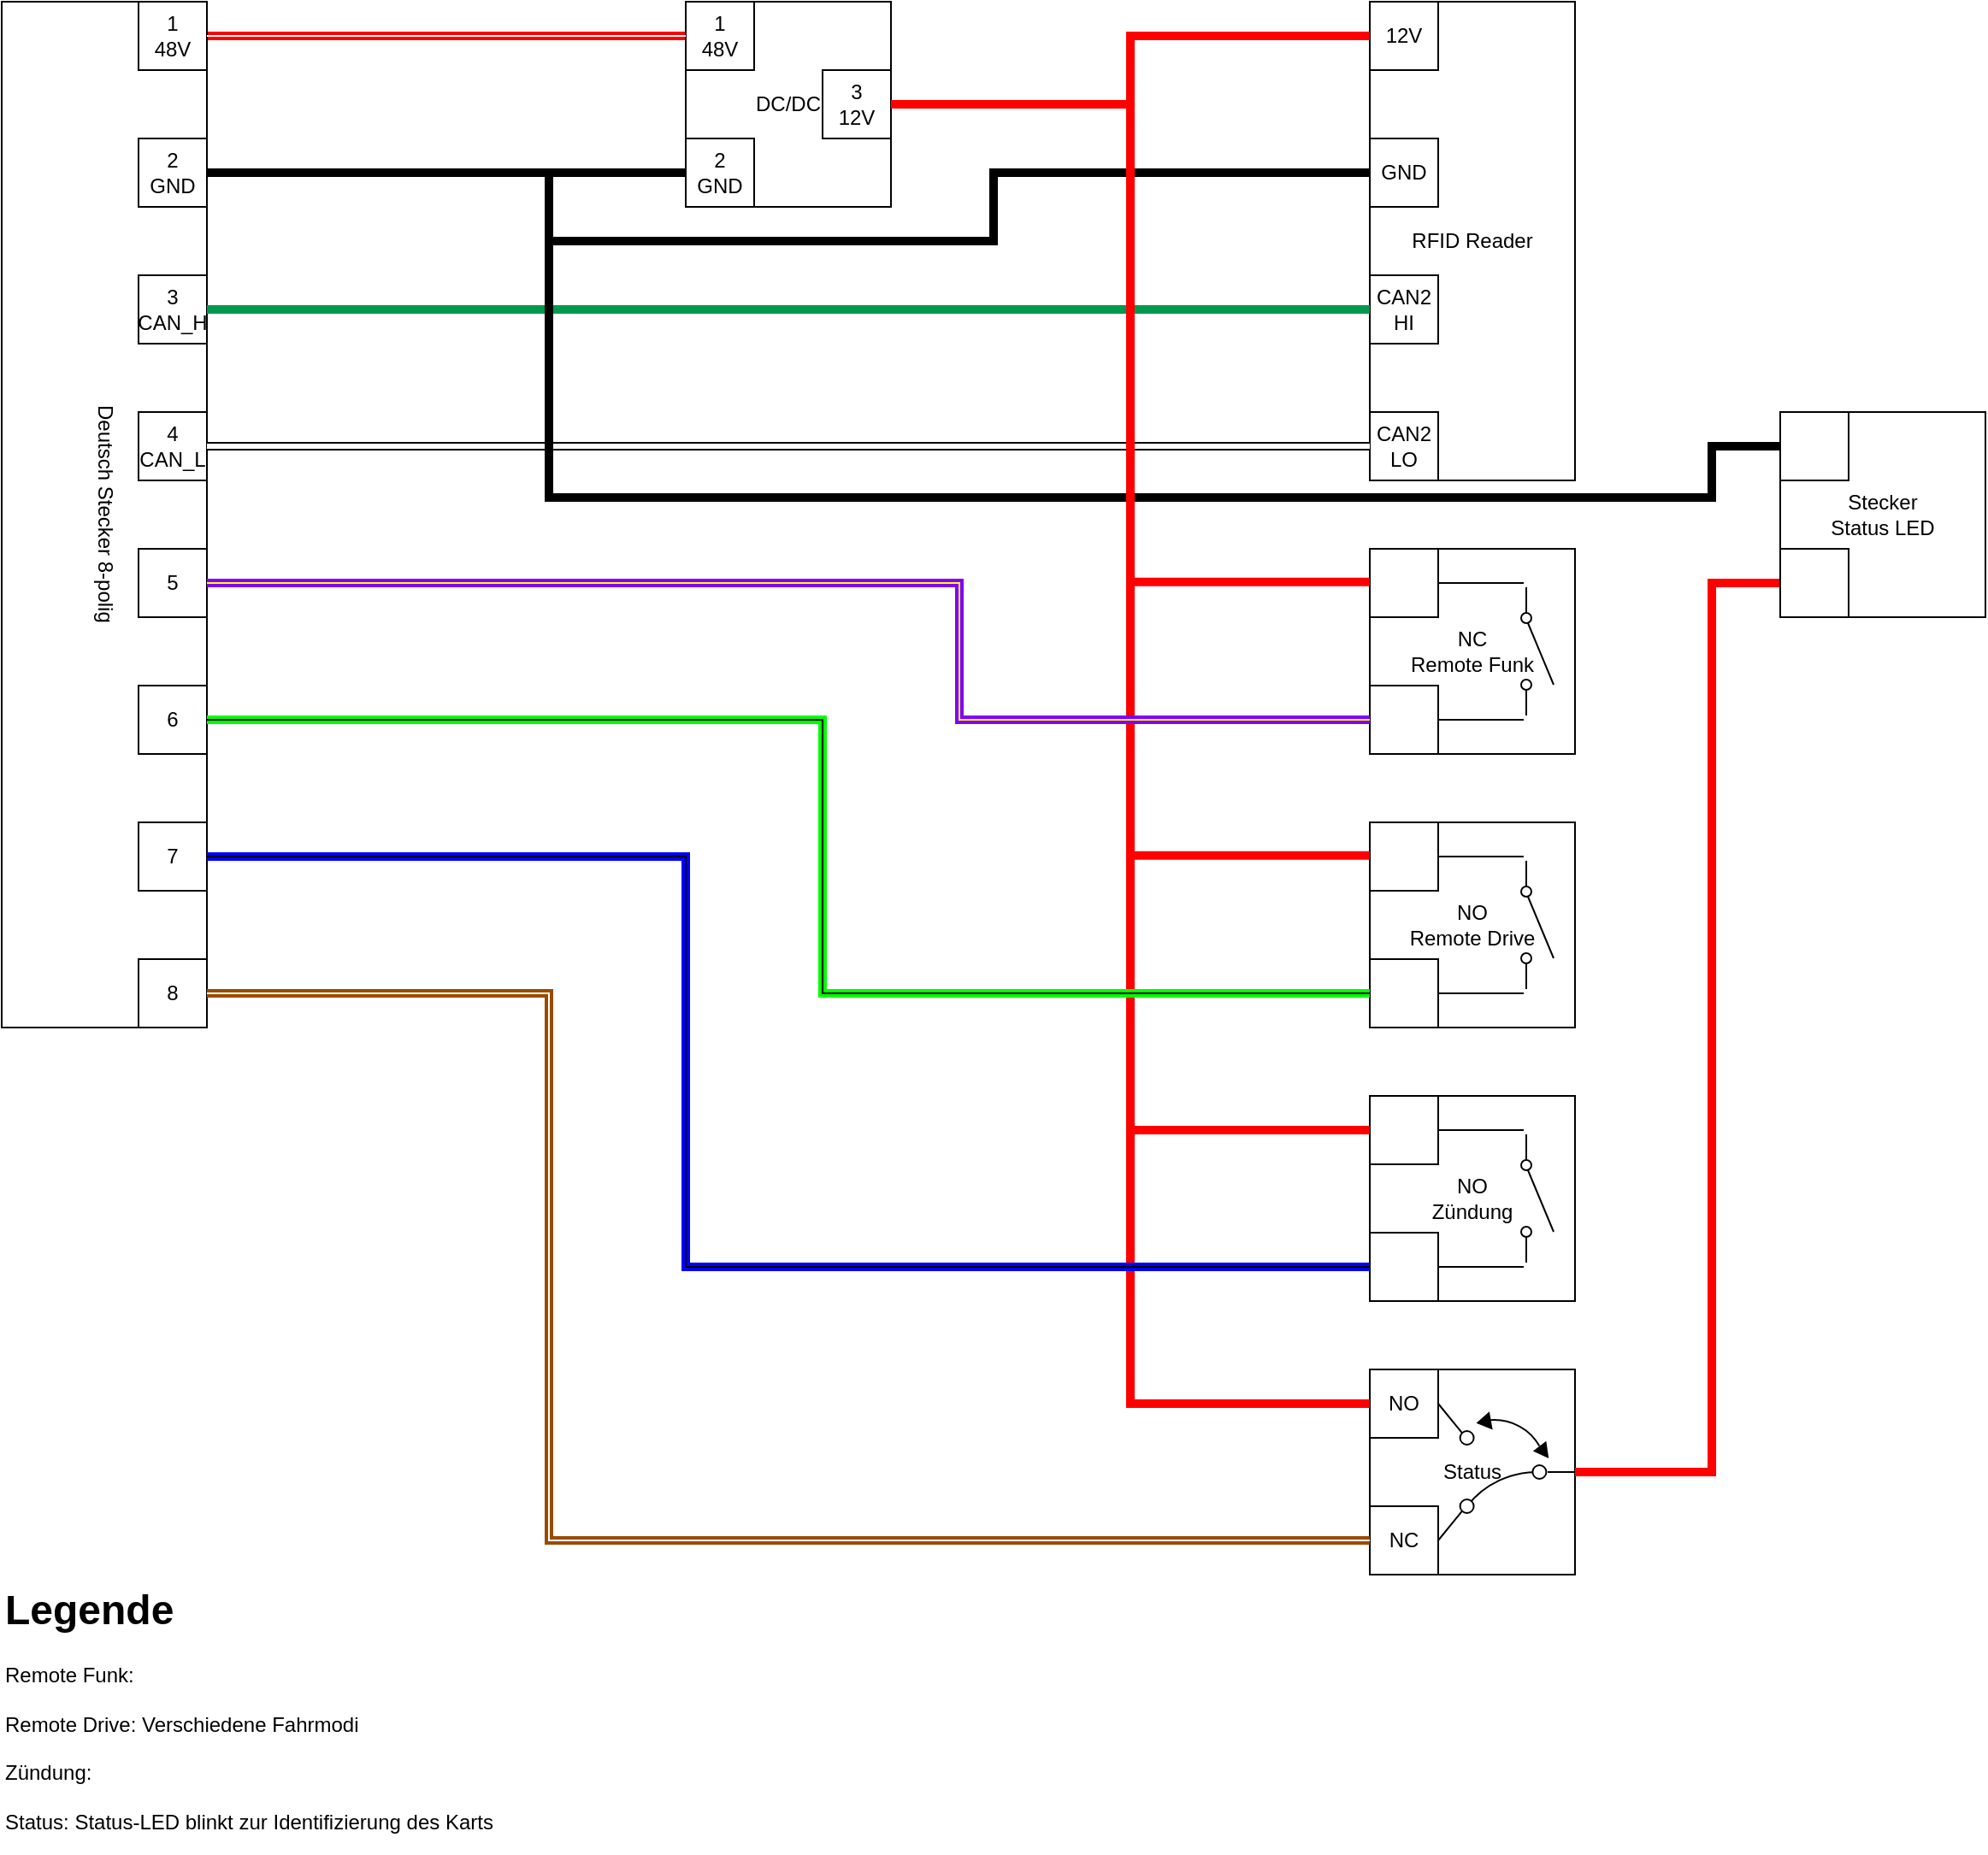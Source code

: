 <mxfile version="24.7.5" pages="2">
  <diagram name="aktueller Stand" id="4cT5AQVdLmxsASm2E3n4">
    <mxGraphModel dx="1434" dy="878" grid="1" gridSize="10" guides="1" tooltips="1" connect="1" arrows="1" fold="1" page="1" pageScale="1" pageWidth="827" pageHeight="1169" math="0" shadow="0">
      <root>
        <mxCell id="0" />
        <mxCell id="1" parent="0" />
        <mxCell id="AcoKTQKovfBo4L722NEO-1" value="Deutsch Stecker 8-polig" style="rounded=0;whiteSpace=wrap;html=1;textDirection=vertical-rl;" parent="1" vertex="1">
          <mxGeometry x="40" y="80" width="120" height="600" as="geometry" />
        </mxCell>
        <mxCell id="AcoKTQKovfBo4L722NEO-2" value="8" style="whiteSpace=wrap;html=1;aspect=fixed;" parent="1" vertex="1">
          <mxGeometry x="120" y="640" width="40" height="40" as="geometry" />
        </mxCell>
        <mxCell id="AcoKTQKovfBo4L722NEO-3" value="7" style="whiteSpace=wrap;html=1;aspect=fixed;" parent="1" vertex="1">
          <mxGeometry x="120" y="560" width="40" height="40" as="geometry" />
        </mxCell>
        <mxCell id="AcoKTQKovfBo4L722NEO-4" value="6" style="whiteSpace=wrap;html=1;aspect=fixed;" parent="1" vertex="1">
          <mxGeometry x="120" y="480" width="40" height="40" as="geometry" />
        </mxCell>
        <mxCell id="AcoKTQKovfBo4L722NEO-5" value="5" style="whiteSpace=wrap;html=1;aspect=fixed;" parent="1" vertex="1">
          <mxGeometry x="120" y="400" width="40" height="40" as="geometry" />
        </mxCell>
        <mxCell id="AcoKTQKovfBo4L722NEO-6" value="4&lt;br&gt;CAN_L" style="whiteSpace=wrap;html=1;aspect=fixed;" parent="1" vertex="1">
          <mxGeometry x="120" y="320" width="40" height="40" as="geometry" />
        </mxCell>
        <mxCell id="AcoKTQKovfBo4L722NEO-7" value="3&lt;br&gt;CAN_H" style="whiteSpace=wrap;html=1;aspect=fixed;" parent="1" vertex="1">
          <mxGeometry x="120" y="240" width="40" height="40" as="geometry" />
        </mxCell>
        <mxCell id="AcoKTQKovfBo4L722NEO-15" style="edgeStyle=orthogonalEdgeStyle;rounded=0;orthogonalLoop=1;jettySize=auto;html=1;entryX=0;entryY=0.5;entryDx=0;entryDy=0;strokeWidth=5;targetPerimeterSpacing=0;jumpSize=5;endArrow=none;endFill=0;" parent="1" source="AcoKTQKovfBo4L722NEO-8" target="AcoKTQKovfBo4L722NEO-13" edge="1">
          <mxGeometry relative="1" as="geometry" />
        </mxCell>
        <mxCell id="AcoKTQKovfBo4L722NEO-8" value="2&lt;br&gt;GND" style="whiteSpace=wrap;html=1;aspect=fixed;" parent="1" vertex="1">
          <mxGeometry x="120" y="160" width="40" height="40" as="geometry" />
        </mxCell>
        <mxCell id="AcoKTQKovfBo4L722NEO-16" style="edgeStyle=orthogonalEdgeStyle;rounded=0;orthogonalLoop=1;jettySize=auto;html=1;strokeWidth=5;endArrow=none;endFill=0;strokeColor=#FF0000;entryX=0;entryY=0.5;entryDx=0;entryDy=0;" parent="1" source="AcoKTQKovfBo4L722NEO-9" target="AcoKTQKovfBo4L722NEO-11" edge="1">
          <mxGeometry relative="1" as="geometry">
            <mxPoint x="390" y="100" as="targetPoint" />
            <Array as="points" />
          </mxGeometry>
        </mxCell>
        <mxCell id="AcoKTQKovfBo4L722NEO-9" value="1&lt;br&gt;48V" style="whiteSpace=wrap;html=1;aspect=fixed;" parent="1" vertex="1">
          <mxGeometry x="120" y="80" width="40" height="40" as="geometry" />
        </mxCell>
        <mxCell id="AcoKTQKovfBo4L722NEO-10" value="DC/DC" style="whiteSpace=wrap;html=1;aspect=fixed;" parent="1" vertex="1">
          <mxGeometry x="440" y="80" width="120" height="120" as="geometry" />
        </mxCell>
        <mxCell id="AcoKTQKovfBo4L722NEO-11" value="1&lt;br&gt;48V" style="whiteSpace=wrap;html=1;aspect=fixed;" parent="1" vertex="1">
          <mxGeometry x="440" y="80" width="40" height="40" as="geometry" />
        </mxCell>
        <mxCell id="AcoKTQKovfBo4L722NEO-12" value="3&lt;br&gt;12V" style="whiteSpace=wrap;html=1;aspect=fixed;" parent="1" vertex="1">
          <mxGeometry x="520" y="120" width="40" height="40" as="geometry" />
        </mxCell>
        <mxCell id="AcoKTQKovfBo4L722NEO-13" value="2&lt;br&gt;GND" style="whiteSpace=wrap;html=1;aspect=fixed;" parent="1" vertex="1">
          <mxGeometry x="440" y="160" width="40" height="40" as="geometry" />
        </mxCell>
        <mxCell id="AcoKTQKovfBo4L722NEO-17" value="" style="endArrow=none;html=1;rounded=0;entryX=0;entryY=0.5;entryDx=0;entryDy=0;strokeColor=#FFFFFF;" parent="1" target="AcoKTQKovfBo4L722NEO-11" edge="1">
          <mxGeometry width="50" height="50" relative="1" as="geometry">
            <mxPoint x="160" y="100" as="sourcePoint" />
            <mxPoint x="210" y="50" as="targetPoint" />
          </mxGeometry>
        </mxCell>
        <mxCell id="AcoKTQKovfBo4L722NEO-18" value="RFID Reader" style="rounded=0;whiteSpace=wrap;html=1;" parent="1" vertex="1">
          <mxGeometry x="840" y="80" width="120" height="280" as="geometry" />
        </mxCell>
        <mxCell id="AcoKTQKovfBo4L722NEO-19" value="CAN2&lt;br&gt;LO" style="whiteSpace=wrap;html=1;aspect=fixed;" parent="1" vertex="1">
          <mxGeometry x="840" y="320" width="40" height="40" as="geometry" />
        </mxCell>
        <mxCell id="AcoKTQKovfBo4L722NEO-20" value="CAN2&lt;br&gt;HI" style="whiteSpace=wrap;html=1;aspect=fixed;" parent="1" vertex="1">
          <mxGeometry x="840" y="240" width="40" height="40" as="geometry" />
        </mxCell>
        <mxCell id="AcoKTQKovfBo4L722NEO-21" value="GND" style="whiteSpace=wrap;html=1;aspect=fixed;" parent="1" vertex="1">
          <mxGeometry x="840" y="160" width="40" height="40" as="geometry" />
        </mxCell>
        <mxCell id="AcoKTQKovfBo4L722NEO-22" value="12V" style="whiteSpace=wrap;html=1;aspect=fixed;" parent="1" vertex="1">
          <mxGeometry x="840" y="80" width="40" height="40" as="geometry" />
        </mxCell>
        <mxCell id="AcoKTQKovfBo4L722NEO-23" value="" style="endArrow=none;html=1;rounded=0;entryX=0;entryY=0.5;entryDx=0;entryDy=0;strokeWidth=5;" parent="1" target="AcoKTQKovfBo4L722NEO-19" edge="1">
          <mxGeometry width="50" height="50" relative="1" as="geometry">
            <mxPoint x="160" y="340" as="sourcePoint" />
            <mxPoint x="210" y="290" as="targetPoint" />
          </mxGeometry>
        </mxCell>
        <mxCell id="AcoKTQKovfBo4L722NEO-24" value="" style="endArrow=none;html=1;rounded=0;entryX=0;entryY=0.5;entryDx=0;entryDy=0;strokeWidth=5;strokeColor=#00994D;" parent="1" target="AcoKTQKovfBo4L722NEO-20" edge="1">
          <mxGeometry width="50" height="50" relative="1" as="geometry">
            <mxPoint x="160" y="260" as="sourcePoint" />
            <mxPoint x="210" y="210" as="targetPoint" />
          </mxGeometry>
        </mxCell>
        <mxCell id="AcoKTQKovfBo4L722NEO-25" value="" style="endArrow=none;html=1;rounded=0;entryX=0;entryY=0.5;entryDx=0;entryDy=0;strokeColor=#FFFFFF;strokeWidth=3;" parent="1" target="AcoKTQKovfBo4L722NEO-19" edge="1">
          <mxGeometry width="50" height="50" relative="1" as="geometry">
            <mxPoint x="160" y="340" as="sourcePoint" />
            <mxPoint x="210" y="290" as="targetPoint" />
          </mxGeometry>
        </mxCell>
        <mxCell id="AcoKTQKovfBo4L722NEO-27" value="" style="endArrow=none;html=1;rounded=0;entryX=0;entryY=0.5;entryDx=0;entryDy=0;strokeColor=#FF0000;strokeWidth=5;" parent="1" target="AcoKTQKovfBo4L722NEO-22" edge="1">
          <mxGeometry width="50" height="50" relative="1" as="geometry">
            <mxPoint x="560" y="140" as="sourcePoint" />
            <mxPoint x="610" y="90" as="targetPoint" />
            <Array as="points">
              <mxPoint x="700" y="140" />
              <mxPoint x="700" y="100" />
            </Array>
          </mxGeometry>
        </mxCell>
        <mxCell id="AcoKTQKovfBo4L722NEO-28" value="" style="endArrow=none;html=1;rounded=0;strokeWidth=5;exitX=0;exitY=0.5;exitDx=0;exitDy=0;" parent="1" source="AcoKTQKovfBo4L722NEO-73" edge="1">
          <mxGeometry width="50" height="50" relative="1" as="geometry">
            <mxPoint x="1040" y="370" as="sourcePoint" />
            <mxPoint x="360" y="180" as="targetPoint" />
            <Array as="points">
              <mxPoint x="1040" y="340" />
              <mxPoint x="1040" y="370" />
              <mxPoint x="360" y="370" />
            </Array>
          </mxGeometry>
        </mxCell>
        <mxCell id="AcoKTQKovfBo4L722NEO-29" value="" style="endArrow=none;html=1;rounded=0;strokeWidth=5;exitX=0;exitY=0.5;exitDx=0;exitDy=0;" parent="1" source="AcoKTQKovfBo4L722NEO-21" edge="1">
          <mxGeometry width="50" height="50" relative="1" as="geometry">
            <mxPoint x="370" y="390" as="sourcePoint" />
            <mxPoint x="360" y="220" as="targetPoint" />
            <Array as="points">
              <mxPoint x="620" y="180" />
              <mxPoint x="620" y="220" />
            </Array>
          </mxGeometry>
        </mxCell>
        <mxCell id="AcoKTQKovfBo4L722NEO-30" value="NC&lt;br&gt;Remote Funk" style="whiteSpace=wrap;html=1;aspect=fixed;" parent="1" vertex="1">
          <mxGeometry x="840" y="400" width="120" height="120" as="geometry" />
        </mxCell>
        <mxCell id="AcoKTQKovfBo4L722NEO-31" value="" style="whiteSpace=wrap;html=1;aspect=fixed;" parent="1" vertex="1">
          <mxGeometry x="840" y="480" width="40" height="40" as="geometry" />
        </mxCell>
        <mxCell id="AcoKTQKovfBo4L722NEO-32" value="" style="whiteSpace=wrap;html=1;aspect=fixed;" parent="1" vertex="1">
          <mxGeometry x="840" y="400" width="40" height="40" as="geometry" />
        </mxCell>
        <mxCell id="AcoKTQKovfBo4L722NEO-33" value="" style="endArrow=none;html=1;rounded=0;" parent="1" edge="1">
          <mxGeometry width="50" height="50" relative="1" as="geometry">
            <mxPoint x="880" y="420" as="sourcePoint" />
            <mxPoint x="930" y="420" as="targetPoint" />
          </mxGeometry>
        </mxCell>
        <mxCell id="AcoKTQKovfBo4L722NEO-34" value="" style="endArrow=none;html=1;rounded=0;" parent="1" edge="1">
          <mxGeometry width="50" height="50" relative="1" as="geometry">
            <mxPoint x="880" y="500" as="sourcePoint" />
            <mxPoint x="930" y="500" as="targetPoint" />
          </mxGeometry>
        </mxCell>
        <mxCell id="AcoKTQKovfBo4L722NEO-35" value="" style="html=1;shape=mxgraph.electrical.electro-mechanical.singleSwitch;aspect=fixed;elSwitchState=off;rotation=90;" parent="1" vertex="1">
          <mxGeometry x="900" y="450" width="75" height="20" as="geometry" />
        </mxCell>
        <mxCell id="AcoKTQKovfBo4L722NEO-36" value="NO&lt;br&gt;Remote Drive" style="whiteSpace=wrap;html=1;aspect=fixed;" parent="1" vertex="1">
          <mxGeometry x="840" y="560" width="120" height="120" as="geometry" />
        </mxCell>
        <mxCell id="AcoKTQKovfBo4L722NEO-37" value="" style="whiteSpace=wrap;html=1;aspect=fixed;" parent="1" vertex="1">
          <mxGeometry x="840" y="640" width="40" height="40" as="geometry" />
        </mxCell>
        <mxCell id="AcoKTQKovfBo4L722NEO-38" value="" style="whiteSpace=wrap;html=1;aspect=fixed;" parent="1" vertex="1">
          <mxGeometry x="840" y="560" width="40" height="40" as="geometry" />
        </mxCell>
        <mxCell id="AcoKTQKovfBo4L722NEO-39" value="" style="endArrow=none;html=1;rounded=0;" parent="1" edge="1">
          <mxGeometry width="50" height="50" relative="1" as="geometry">
            <mxPoint x="880" y="580" as="sourcePoint" />
            <mxPoint x="930" y="580" as="targetPoint" />
          </mxGeometry>
        </mxCell>
        <mxCell id="AcoKTQKovfBo4L722NEO-40" value="" style="endArrow=none;html=1;rounded=0;" parent="1" edge="1">
          <mxGeometry width="50" height="50" relative="1" as="geometry">
            <mxPoint x="880" y="660" as="sourcePoint" />
            <mxPoint x="930" y="660" as="targetPoint" />
          </mxGeometry>
        </mxCell>
        <mxCell id="AcoKTQKovfBo4L722NEO-41" value="" style="html=1;shape=mxgraph.electrical.electro-mechanical.singleSwitch;aspect=fixed;elSwitchState=off;rotation=90;" parent="1" vertex="1">
          <mxGeometry x="900" y="610" width="75" height="20" as="geometry" />
        </mxCell>
        <mxCell id="AcoKTQKovfBo4L722NEO-42" value="NO&lt;br&gt;Zündung" style="whiteSpace=wrap;html=1;aspect=fixed;" parent="1" vertex="1">
          <mxGeometry x="840" y="720" width="120" height="120" as="geometry" />
        </mxCell>
        <mxCell id="AcoKTQKovfBo4L722NEO-43" value="" style="whiteSpace=wrap;html=1;aspect=fixed;" parent="1" vertex="1">
          <mxGeometry x="840" y="800" width="40" height="40" as="geometry" />
        </mxCell>
        <mxCell id="AcoKTQKovfBo4L722NEO-44" value="" style="whiteSpace=wrap;html=1;aspect=fixed;" parent="1" vertex="1">
          <mxGeometry x="840" y="720" width="40" height="40" as="geometry" />
        </mxCell>
        <mxCell id="AcoKTQKovfBo4L722NEO-45" value="" style="endArrow=none;html=1;rounded=0;" parent="1" edge="1">
          <mxGeometry width="50" height="50" relative="1" as="geometry">
            <mxPoint x="880" y="740" as="sourcePoint" />
            <mxPoint x="930" y="740" as="targetPoint" />
          </mxGeometry>
        </mxCell>
        <mxCell id="AcoKTQKovfBo4L722NEO-46" value="" style="endArrow=none;html=1;rounded=0;" parent="1" edge="1">
          <mxGeometry width="50" height="50" relative="1" as="geometry">
            <mxPoint x="880" y="820" as="sourcePoint" />
            <mxPoint x="930" y="820" as="targetPoint" />
          </mxGeometry>
        </mxCell>
        <mxCell id="AcoKTQKovfBo4L722NEO-47" value="" style="html=1;shape=mxgraph.electrical.electro-mechanical.singleSwitch;aspect=fixed;elSwitchState=off;rotation=90;" parent="1" vertex="1">
          <mxGeometry x="900" y="770" width="75" height="20" as="geometry" />
        </mxCell>
        <mxCell id="AcoKTQKovfBo4L722NEO-48" value="Status" style="whiteSpace=wrap;html=1;aspect=fixed;" parent="1" vertex="1">
          <mxGeometry x="840" y="880" width="120" height="120" as="geometry" />
        </mxCell>
        <mxCell id="AcoKTQKovfBo4L722NEO-49" value="NC" style="whiteSpace=wrap;html=1;aspect=fixed;" parent="1" vertex="1">
          <mxGeometry x="840" y="960" width="40" height="40" as="geometry" />
        </mxCell>
        <mxCell id="AcoKTQKovfBo4L722NEO-50" value="NO" style="whiteSpace=wrap;html=1;aspect=fixed;" parent="1" vertex="1">
          <mxGeometry x="840" y="880" width="40" height="40" as="geometry" />
        </mxCell>
        <mxCell id="AcoKTQKovfBo4L722NEO-54" value="" style="endArrow=none;html=1;rounded=0;strokeColor=#FF0000;strokeWidth=5;exitX=0;exitY=0.5;exitDx=0;exitDy=0;" parent="1" source="AcoKTQKovfBo4L722NEO-50" edge="1">
          <mxGeometry width="50" height="50" relative="1" as="geometry">
            <mxPoint x="700" y="900" as="sourcePoint" />
            <mxPoint x="700" y="140" as="targetPoint" />
            <Array as="points">
              <mxPoint x="700" y="900" />
            </Array>
          </mxGeometry>
        </mxCell>
        <mxCell id="AcoKTQKovfBo4L722NEO-56" value="" style="endArrow=none;html=1;rounded=0;entryX=0;entryY=0.5;entryDx=0;entryDy=0;strokeColor=#FF0000;strokeWidth=5;" parent="1" target="AcoKTQKovfBo4L722NEO-44" edge="1">
          <mxGeometry width="50" height="50" relative="1" as="geometry">
            <mxPoint x="700" y="740" as="sourcePoint" />
            <mxPoint x="694" y="730" as="targetPoint" />
            <Array as="points">
              <mxPoint x="770" y="740" />
            </Array>
          </mxGeometry>
        </mxCell>
        <mxCell id="AcoKTQKovfBo4L722NEO-57" value="" style="endArrow=none;html=1;rounded=0;entryX=0;entryY=0.5;entryDx=0;entryDy=0;strokeColor=#FF0000;strokeWidth=5;" parent="1" edge="1">
          <mxGeometry width="50" height="50" relative="1" as="geometry">
            <mxPoint x="700" y="579.41" as="sourcePoint" />
            <mxPoint x="840" y="579.41" as="targetPoint" />
            <Array as="points">
              <mxPoint x="770" y="579.41" />
            </Array>
          </mxGeometry>
        </mxCell>
        <mxCell id="AcoKTQKovfBo4L722NEO-58" value="" style="endArrow=none;html=1;rounded=0;entryX=0;entryY=0.5;entryDx=0;entryDy=0;strokeColor=#FF0000;strokeWidth=5;" parent="1" edge="1">
          <mxGeometry width="50" height="50" relative="1" as="geometry">
            <mxPoint x="700" y="419.41" as="sourcePoint" />
            <mxPoint x="840" y="419.41" as="targetPoint" />
            <Array as="points">
              <mxPoint x="770" y="419.41" />
            </Array>
          </mxGeometry>
        </mxCell>
        <mxCell id="AcoKTQKovfBo4L722NEO-62" value="" style="endArrow=none;html=1;rounded=0;entryX=0;entryY=0.5;entryDx=0;entryDy=0;strokeColor=#7F00FF;strokeWidth=5;" parent="1" target="AcoKTQKovfBo4L722NEO-31" edge="1">
          <mxGeometry width="50" height="50" relative="1" as="geometry">
            <mxPoint x="160" y="420" as="sourcePoint" />
            <mxPoint x="210" y="370" as="targetPoint" />
            <Array as="points">
              <mxPoint x="600" y="420" />
              <mxPoint x="600" y="500" />
            </Array>
          </mxGeometry>
        </mxCell>
        <mxCell id="AcoKTQKovfBo4L722NEO-63" value="" style="endArrow=none;html=1;rounded=0;entryX=0;entryY=0.5;entryDx=0;entryDy=0;strokeColor=#00FF00;strokeWidth=5;" parent="1" target="AcoKTQKovfBo4L722NEO-37" edge="1">
          <mxGeometry width="50" height="50" relative="1" as="geometry">
            <mxPoint x="160" y="500" as="sourcePoint" />
            <mxPoint x="210" y="450" as="targetPoint" />
            <Array as="points">
              <mxPoint x="520" y="500" />
              <mxPoint x="520" y="660" />
            </Array>
          </mxGeometry>
        </mxCell>
        <mxCell id="AcoKTQKovfBo4L722NEO-64" value="" style="endArrow=none;html=1;rounded=0;entryX=0;entryY=0.5;entryDx=0;entryDy=0;strokeColor=#0000FF;strokeWidth=5;" parent="1" target="AcoKTQKovfBo4L722NEO-43" edge="1">
          <mxGeometry width="50" height="50" relative="1" as="geometry">
            <mxPoint x="160" y="580" as="sourcePoint" />
            <mxPoint x="210" y="530" as="targetPoint" />
            <Array as="points">
              <mxPoint x="440" y="580" />
              <mxPoint x="440" y="820" />
            </Array>
          </mxGeometry>
        </mxCell>
        <mxCell id="AcoKTQKovfBo4L722NEO-65" value="" style="endArrow=none;html=1;rounded=0;entryX=0;entryY=0.5;entryDx=0;entryDy=0;strokeWidth=5;strokeColor=#994C00;" parent="1" target="AcoKTQKovfBo4L722NEO-49" edge="1">
          <mxGeometry width="50" height="50" relative="1" as="geometry">
            <mxPoint x="160" y="660" as="sourcePoint" />
            <mxPoint x="210" y="610" as="targetPoint" />
            <Array as="points">
              <mxPoint x="360" y="660" />
              <mxPoint x="360" y="980" />
            </Array>
          </mxGeometry>
        </mxCell>
        <mxCell id="AcoKTQKovfBo4L722NEO-66" value="" style="endArrow=none;html=1;rounded=0;strokeColor=#FFFFFF;" parent="1" edge="1">
          <mxGeometry width="50" height="50" relative="1" as="geometry">
            <mxPoint x="160" y="660" as="sourcePoint" />
            <mxPoint x="840" y="980" as="targetPoint" />
            <Array as="points">
              <mxPoint x="360" y="660" />
              <mxPoint x="360" y="980" />
            </Array>
          </mxGeometry>
        </mxCell>
        <mxCell id="AcoKTQKovfBo4L722NEO-67" value="" style="endArrow=none;html=1;rounded=0;" parent="1" edge="1">
          <mxGeometry width="50" height="50" relative="1" as="geometry">
            <mxPoint x="160" y="580" as="sourcePoint" />
            <mxPoint x="840" y="820" as="targetPoint" />
            <Array as="points">
              <mxPoint x="440" y="580" />
              <mxPoint x="440" y="820" />
            </Array>
          </mxGeometry>
        </mxCell>
        <mxCell id="AcoKTQKovfBo4L722NEO-68" value="" style="endArrow=none;html=1;rounded=0;entryX=0;entryY=0.5;entryDx=0;entryDy=0;" parent="1" target="AcoKTQKovfBo4L722NEO-37" edge="1">
          <mxGeometry width="50" height="50" relative="1" as="geometry">
            <mxPoint x="160" y="500" as="sourcePoint" />
            <mxPoint x="210" y="450" as="targetPoint" />
            <Array as="points">
              <mxPoint x="520" y="500" />
              <mxPoint x="520" y="660" />
            </Array>
          </mxGeometry>
        </mxCell>
        <mxCell id="AcoKTQKovfBo4L722NEO-69" value="" style="endArrow=none;html=1;rounded=0;strokeColor=#FFFF00;" parent="1" edge="1">
          <mxGeometry width="50" height="50" relative="1" as="geometry">
            <mxPoint x="160" y="420" as="sourcePoint" />
            <mxPoint x="840" y="500" as="targetPoint" />
            <Array as="points">
              <mxPoint x="600" y="420" />
              <mxPoint x="600" y="500" />
            </Array>
          </mxGeometry>
        </mxCell>
        <mxCell id="AcoKTQKovfBo4L722NEO-70" value="" style="endArrow=none;html=1;rounded=0;strokeColor=#FF0000;strokeWidth=5;entryX=0;entryY=0.5;entryDx=0;entryDy=0;exitX=0.5;exitY=0;exitDx=0;exitDy=0;" parent="1" source="AcoKTQKovfBo4L722NEO-75" target="AcoKTQKovfBo4L722NEO-74" edge="1">
          <mxGeometry width="50" height="50" relative="1" as="geometry">
            <mxPoint x="700" y="390" as="sourcePoint" />
            <mxPoint x="1040" y="390" as="targetPoint" />
            <Array as="points">
              <mxPoint x="1040" y="940" />
              <mxPoint x="1040" y="420" />
            </Array>
          </mxGeometry>
        </mxCell>
        <mxCell id="AcoKTQKovfBo4L722NEO-72" value="Stecker&lt;br&gt;Status LED" style="whiteSpace=wrap;html=1;aspect=fixed;" parent="1" vertex="1">
          <mxGeometry x="1080" y="320" width="120" height="120" as="geometry" />
        </mxCell>
        <mxCell id="AcoKTQKovfBo4L722NEO-73" value="" style="whiteSpace=wrap;html=1;aspect=fixed;" parent="1" vertex="1">
          <mxGeometry x="1080" y="320" width="40" height="40" as="geometry" />
        </mxCell>
        <mxCell id="AcoKTQKovfBo4L722NEO-74" value="" style="whiteSpace=wrap;html=1;aspect=fixed;" parent="1" vertex="1">
          <mxGeometry x="1080" y="400" width="40" height="40" as="geometry" />
        </mxCell>
        <mxCell id="AcoKTQKovfBo4L722NEO-75" value="" style="pointerEvents=1;verticalLabelPosition=bottom;shadow=0;dashed=0;align=center;html=1;verticalAlign=top;shape=mxgraph.electrical.electro-mechanical.threePositionSwitch2;elSwitchState=2;rotation=90;" parent="1" vertex="1">
          <mxGeometry x="880" y="900" width="80" height="80" as="geometry" />
        </mxCell>
        <mxCell id="Tfp0O1jm0MFzS7aVxxPX-2" value="&lt;h1 style=&quot;margin-top: 0px;&quot;&gt;Legende&lt;/h1&gt;&lt;p&gt;Remote Funk:&amp;nbsp;&lt;br&gt;&lt;br&gt;Remote Drive: Verschiedene Fahrmodi&lt;br&gt;&lt;br&gt;Zündung:&amp;nbsp;&lt;br&gt;&lt;br&gt;Status: Status-LED blinkt zur Identifizierung des Karts&lt;/p&gt;" style="text;html=1;whiteSpace=wrap;overflow=hidden;rounded=0;" parent="1" vertex="1">
          <mxGeometry x="40" y="1000" width="470" height="160" as="geometry" />
        </mxCell>
      </root>
    </mxGraphModel>
  </diagram>
  <diagram id="SvnMdj5iWWR3lpSL0Fds" name="neue Platine">
    <mxGraphModel dx="989" dy="606" grid="1" gridSize="10" guides="1" tooltips="1" connect="1" arrows="1" fold="1" page="1" pageScale="1" pageWidth="827" pageHeight="1169" math="0" shadow="0">
      <root>
        <mxCell id="0" />
        <mxCell id="1" parent="0" />
        <mxCell id="jjfbmqygO7K9yIfWSnJ5-1" value="" style="rounded=0;whiteSpace=wrap;html=1;fillColor=#d5e8d4;strokeColor=#82b366;fontStyle=1" parent="1" vertex="1">
          <mxGeometry x="80" y="80" width="680" height="560" as="geometry" />
        </mxCell>
        <mxCell id="jjfbmqygO7K9yIfWSnJ5-54" value="" style="endArrow=none;html=1;rounded=0;exitX=-0.001;exitY=0.663;exitDx=0;exitDy=0;exitPerimeter=0;entryX=0.75;entryY=1;entryDx=0;entryDy=0;jumpStyle=arc;strokeColor=#FFFFFF;" parent="1" source="jjfbmqygO7K9yIfWSnJ5-3" target="jjfbmqygO7K9yIfWSnJ5-52" edge="1">
          <mxGeometry width="50" height="50" relative="1" as="geometry">
            <mxPoint x="140" y="160" as="sourcePoint" />
            <mxPoint x="190" y="110" as="targetPoint" />
            <Array as="points">
              <mxPoint x="155" y="200" />
            </Array>
          </mxGeometry>
        </mxCell>
        <mxCell id="jjfbmqygO7K9yIfWSnJ5-53" value="" style="endArrow=none;html=1;rounded=0;exitX=0.958;exitY=1.008;exitDx=0;exitDy=0;exitPerimeter=0;entryX=0.25;entryY=1;entryDx=0;entryDy=0;strokeColor=#0000FF;" parent="1" source="jjfbmqygO7K9yIfWSnJ5-5" target="jjfbmqygO7K9yIfWSnJ5-52" edge="1">
          <mxGeometry width="50" height="50" relative="1" as="geometry">
            <mxPoint x="110" y="180" as="sourcePoint" />
            <mxPoint x="160" y="130" as="targetPoint" />
            <Array as="points">
              <mxPoint x="125" y="175" />
            </Array>
          </mxGeometry>
        </mxCell>
        <mxCell id="jjfbmqygO7K9yIfWSnJ5-2" value="&lt;b&gt;Option1_PCB&lt;/b&gt;" style="text;html=1;align=center;verticalAlign=middle;whiteSpace=wrap;rounded=0;rotation=0;" parent="1" vertex="1">
          <mxGeometry x="80" y="610" width="80" height="30" as="geometry" />
        </mxCell>
        <mxCell id="jjfbmqygO7K9yIfWSnJ5-3" value="&lt;b&gt;&lt;font style=&quot;font-size: 14px;&quot;&gt;CAN-Transiver&lt;/font&gt;&lt;/b&gt;" style="rounded=1;whiteSpace=wrap;html=1;" parent="1" vertex="1">
          <mxGeometry x="170" y="160" width="120" height="60" as="geometry" />
        </mxCell>
        <mxCell id="jjfbmqygO7K9yIfWSnJ5-4" value="&lt;b style=&quot;font-size: 14px;&quot;&gt;DCDC&lt;br&gt;48V / 12V&lt;/b&gt;" style="rounded=1;whiteSpace=wrap;html=1;" parent="1" vertex="1">
          <mxGeometry x="170" y="240" width="120" height="60" as="geometry" />
        </mxCell>
        <mxCell id="jjfbmqygO7K9yIfWSnJ5-5" value="&lt;font style=&quot;font-size: 14px;&quot;&gt;&lt;b&gt;Stecker Eingang&lt;/b&gt;&lt;/font&gt;" style="rounded=1;whiteSpace=wrap;html=1;rotation=-90;" parent="1" vertex="1">
          <mxGeometry x="-100" y="310" width="360" height="60" as="geometry" />
        </mxCell>
        <mxCell id="jjfbmqygO7K9yIfWSnJ5-6" value="&lt;b&gt;&lt;font style=&quot;font-size: 14px;&quot;&gt;Mikrocontroller&lt;/font&gt;&lt;/b&gt;" style="rounded=1;whiteSpace=wrap;html=1;" parent="1" vertex="1">
          <mxGeometry x="550" y="240" width="140" height="140" as="geometry" />
        </mxCell>
        <mxCell id="jjfbmqygO7K9yIfWSnJ5-8" value="" style="endArrow=none;html=1;rounded=0;entryX=0;entryY=0.25;entryDx=0;entryDy=0;exitX=0.958;exitY=1.002;exitDx=0;exitDy=0;exitPerimeter=0;jumpStyle=arc;strokeColor=#0000FF;" parent="1" source="jjfbmqygO7K9yIfWSnJ5-5" target="jjfbmqygO7K9yIfWSnJ5-3" edge="1">
          <mxGeometry width="50" height="50" relative="1" as="geometry">
            <mxPoint x="110" y="180" as="sourcePoint" />
            <mxPoint x="160" y="130" as="targetPoint" />
          </mxGeometry>
        </mxCell>
        <mxCell id="jjfbmqygO7K9yIfWSnJ5-10" value="CAN_H" style="edgeLabel;html=1;align=center;verticalAlign=middle;resizable=0;points=[];" parent="jjfbmqygO7K9yIfWSnJ5-8" vertex="1" connectable="0">
          <mxGeometry x="0.102" y="-1" relative="1" as="geometry">
            <mxPoint x="-13" as="offset" />
          </mxGeometry>
        </mxCell>
        <mxCell id="jjfbmqygO7K9yIfWSnJ5-9" value="CAN_L" style="endArrow=none;html=1;rounded=0;exitX=0.889;exitY=1.002;exitDx=0;exitDy=0;exitPerimeter=0;strokeColor=#FFFFFF;" parent="1" source="jjfbmqygO7K9yIfWSnJ5-5" edge="1">
          <mxGeometry x="-0.336" width="50" height="50" relative="1" as="geometry">
            <mxPoint x="120" y="250" as="sourcePoint" />
            <mxPoint x="170" y="200" as="targetPoint" />
            <mxPoint as="offset" />
          </mxGeometry>
        </mxCell>
        <mxCell id="jjfbmqygO7K9yIfWSnJ5-11" value="" style="endArrow=none;html=1;rounded=0;exitX=0.75;exitY=1;exitDx=0;exitDy=0;strokeColor=#FF0000;" parent="1" source="jjfbmqygO7K9yIfWSnJ5-5" edge="1">
          <mxGeometry width="50" height="50" relative="1" as="geometry">
            <mxPoint x="120" y="300" as="sourcePoint" />
            <mxPoint x="170" y="250" as="targetPoint" />
          </mxGeometry>
        </mxCell>
        <mxCell id="jjfbmqygO7K9yIfWSnJ5-12" value="48V" style="edgeLabel;html=1;align=center;verticalAlign=middle;resizable=0;points=[];" parent="jjfbmqygO7K9yIfWSnJ5-11" vertex="1" connectable="0">
          <mxGeometry x="0.289" relative="1" as="geometry">
            <mxPoint x="-9" as="offset" />
          </mxGeometry>
        </mxCell>
        <mxCell id="jjfbmqygO7K9yIfWSnJ5-13" value="GND" style="endArrow=none;html=1;rounded=0;exitX=0.668;exitY=1.01;exitDx=0;exitDy=0;exitPerimeter=0;" parent="1" source="jjfbmqygO7K9yIfWSnJ5-5" edge="1">
          <mxGeometry width="50" height="50" relative="1" as="geometry">
            <mxPoint x="120" y="330" as="sourcePoint" />
            <mxPoint x="170" y="280" as="targetPoint" />
          </mxGeometry>
        </mxCell>
        <mxCell id="jjfbmqygO7K9yIfWSnJ5-14" value="&lt;b&gt;Schaltregler&lt;br&gt;12V / 3V3&lt;/b&gt;" style="rounded=1;whiteSpace=wrap;html=1;" parent="1" vertex="1">
          <mxGeometry x="360" y="240" width="120" height="60" as="geometry" />
        </mxCell>
        <mxCell id="jjfbmqygO7K9yIfWSnJ5-15" value="" style="endArrow=none;html=1;rounded=0;exitX=0;exitY=0.75;exitDx=0;exitDy=0;" parent="1" source="jjfbmqygO7K9yIfWSnJ5-14" edge="1">
          <mxGeometry width="50" height="50" relative="1" as="geometry">
            <mxPoint x="110" y="330" as="sourcePoint" />
            <mxPoint x="160" y="280" as="targetPoint" />
            <Array as="points">
              <mxPoint x="320" y="285" />
              <mxPoint x="320" y="310" />
              <mxPoint x="260" y="310" />
              <mxPoint x="160" y="310" />
            </Array>
          </mxGeometry>
        </mxCell>
        <mxCell id="jjfbmqygO7K9yIfWSnJ5-16" value="12V" style="endArrow=none;html=1;rounded=0;entryX=0;entryY=0.25;entryDx=0;entryDy=0;exitX=1;exitY=0.25;exitDx=0;exitDy=0;strokeColor=#FF0000;" parent="1" source="jjfbmqygO7K9yIfWSnJ5-4" target="jjfbmqygO7K9yIfWSnJ5-14" edge="1">
          <mxGeometry x="0.429" width="50" height="50" relative="1" as="geometry">
            <mxPoint x="290" y="260" as="sourcePoint" />
            <mxPoint x="340" y="210" as="targetPoint" />
            <mxPoint as="offset" />
          </mxGeometry>
        </mxCell>
        <mxCell id="jjfbmqygO7K9yIfWSnJ5-17" value="" style="endArrow=none;html=1;rounded=0;entryX=0.002;entryY=0.144;entryDx=0;entryDy=0;entryPerimeter=0;jumpStyle=gap;strokeColor=#FF0000;" parent="1" target="jjfbmqygO7K9yIfWSnJ5-6" edge="1">
          <mxGeometry width="50" height="50" relative="1" as="geometry">
            <mxPoint x="480" y="260" as="sourcePoint" />
            <mxPoint x="530" y="210" as="targetPoint" />
          </mxGeometry>
        </mxCell>
        <mxCell id="jjfbmqygO7K9yIfWSnJ5-18" value="3V3" style="edgeLabel;html=1;align=center;verticalAlign=middle;resizable=0;points=[];" parent="jjfbmqygO7K9yIfWSnJ5-17" vertex="1" connectable="0">
          <mxGeometry x="0.405" y="1" relative="1" as="geometry">
            <mxPoint x="-20" as="offset" />
          </mxGeometry>
        </mxCell>
        <mxCell id="jjfbmqygO7K9yIfWSnJ5-19" value="&lt;b&gt;&lt;font style=&quot;font-size: 14px;&quot;&gt;Funkreciever&lt;/font&gt;&lt;/b&gt;" style="rounded=1;whiteSpace=wrap;html=1;" parent="1" vertex="1">
          <mxGeometry x="560" y="510" width="120" height="60" as="geometry" />
        </mxCell>
        <mxCell id="jjfbmqygO7K9yIfWSnJ5-20" value="" style="endArrow=none;html=1;rounded=0;exitX=0;exitY=0.25;exitDx=0;exitDy=0;strokeColor=#FF0000;" parent="1" source="jjfbmqygO7K9yIfWSnJ5-19" edge="1">
          <mxGeometry width="50" height="50" relative="1" as="geometry">
            <mxPoint x="480" y="310" as="sourcePoint" />
            <mxPoint x="530" y="260" as="targetPoint" />
            <Array as="points">
              <mxPoint x="530" y="525" />
            </Array>
          </mxGeometry>
        </mxCell>
        <mxCell id="jjfbmqygO7K9yIfWSnJ5-21" value="RemoteDrive" style="endArrow=none;html=1;rounded=0;entryX=0.25;entryY=1;entryDx=0;entryDy=0;exitX=0.201;exitY=0.01;exitDx=0;exitDy=0;exitPerimeter=0;textDirection=vertical-lr;" parent="1" source="jjfbmqygO7K9yIfWSnJ5-19" target="jjfbmqygO7K9yIfWSnJ5-6" edge="1">
          <mxGeometry x="-0.378" y="-1" width="50" height="50" relative="1" as="geometry">
            <mxPoint x="590" y="510" as="sourcePoint" />
            <mxPoint x="585" y="450" as="targetPoint" />
            <mxPoint as="offset" />
          </mxGeometry>
        </mxCell>
        <mxCell id="jjfbmqygO7K9yIfWSnJ5-22" value="SOC" style="endArrow=none;html=1;rounded=0;entryX=0.5;entryY=1;entryDx=0;entryDy=0;exitX=0.5;exitY=0;exitDx=0;exitDy=0;textDirection=vertical-lr;" parent="1" source="jjfbmqygO7K9yIfWSnJ5-19" target="jjfbmqygO7K9yIfWSnJ5-6" edge="1">
          <mxGeometry x="-0.385" width="50" height="50" relative="1" as="geometry">
            <mxPoint x="610" y="510" as="sourcePoint" />
            <mxPoint x="620" y="450" as="targetPoint" />
            <mxPoint as="offset" />
          </mxGeometry>
        </mxCell>
        <mxCell id="jjfbmqygO7K9yIfWSnJ5-23" value="Status LED" style="endArrow=none;html=1;rounded=0;entryX=0.75;entryY=1;entryDx=0;entryDy=0;exitX=0.792;exitY=0.025;exitDx=0;exitDy=0;exitPerimeter=0;textDirection=vertical-lr;" parent="1" source="jjfbmqygO7K9yIfWSnJ5-19" target="jjfbmqygO7K9yIfWSnJ5-6" edge="1">
          <mxGeometry x="-0.369" width="50" height="50" relative="1" as="geometry">
            <mxPoint x="640" y="510" as="sourcePoint" />
            <mxPoint x="655" y="450" as="targetPoint" />
            <mxPoint as="offset" />
          </mxGeometry>
        </mxCell>
        <mxCell id="jjfbmqygO7K9yIfWSnJ5-24" value="" style="endArrow=none;html=1;rounded=0;entryX=0.75;entryY=1;entryDx=0;entryDy=0;" parent="1" target="bXfbn5YdLUgXZllx-J2X-1" edge="1">
          <mxGeometry width="50" height="50" relative="1" as="geometry">
            <mxPoint x="110" y="480" as="sourcePoint" />
            <mxPoint x="160" y="430" as="targetPoint" />
            <Array as="points">
              <mxPoint x="280" y="480" />
              <mxPoint x="280" y="555" />
            </Array>
          </mxGeometry>
        </mxCell>
        <mxCell id="jjfbmqygO7K9yIfWSnJ5-25" value="Notaus" style="edgeLabel;html=1;align=center;verticalAlign=middle;resizable=0;points=[];" parent="jjfbmqygO7K9yIfWSnJ5-24" vertex="1" connectable="0">
          <mxGeometry x="0.513" relative="1" as="geometry">
            <mxPoint as="offset" />
          </mxGeometry>
        </mxCell>
        <mxCell id="jjfbmqygO7K9yIfWSnJ5-26" value="CAN_Data" style="endArrow=none;html=1;rounded=0;entryX=0.5;entryY=0;entryDx=0;entryDy=0;shadow=0;jumpStyle=arc;" parent="1" target="jjfbmqygO7K9yIfWSnJ5-6" edge="1">
          <mxGeometry width="50" height="50" relative="1" as="geometry">
            <mxPoint x="290" y="190" as="sourcePoint" />
            <mxPoint x="340" y="140" as="targetPoint" />
            <Array as="points">
              <mxPoint x="620" y="190" />
            </Array>
          </mxGeometry>
        </mxCell>
        <mxCell id="jjfbmqygO7K9yIfWSnJ5-27" value="&lt;b&gt;&lt;font style=&quot;font-size: 14px;&quot;&gt;Stecker Display&amp;nbsp;&lt;/font&gt;&lt;/b&gt;" style="rounded=1;whiteSpace=wrap;html=1;rotation=-90;" parent="1" vertex="1">
          <mxGeometry x="690" y="280" width="140" height="60" as="geometry" />
        </mxCell>
        <mxCell id="jjfbmqygO7K9yIfWSnJ5-28" value="" style="endArrow=none;html=1;rounded=0;exitX=1;exitY=0.75;exitDx=0;exitDy=0;entryX=0.25;entryY=0;entryDx=0;entryDy=0;" parent="1" source="jjfbmqygO7K9yIfWSnJ5-6" target="jjfbmqygO7K9yIfWSnJ5-27" edge="1">
          <mxGeometry width="50" height="50" relative="1" as="geometry">
            <mxPoint x="690" y="350" as="sourcePoint" />
            <mxPoint x="740" y="300" as="targetPoint" />
          </mxGeometry>
        </mxCell>
        <mxCell id="jjfbmqygO7K9yIfWSnJ5-29" value="" style="endArrow=none;html=1;rounded=0;entryX=0.38;entryY=0.006;entryDx=0;entryDy=0;entryPerimeter=0;exitX=1.006;exitY=0.616;exitDx=0;exitDy=0;exitPerimeter=0;" parent="1" source="jjfbmqygO7K9yIfWSnJ5-6" target="jjfbmqygO7K9yIfWSnJ5-27" edge="1">
          <mxGeometry width="50" height="50" relative="1" as="geometry">
            <mxPoint x="690" y="330" as="sourcePoint" />
            <mxPoint x="740" y="280" as="targetPoint" />
          </mxGeometry>
        </mxCell>
        <mxCell id="jjfbmqygO7K9yIfWSnJ5-30" value="" style="endArrow=none;html=1;rounded=0;exitX=1;exitY=0.5;exitDx=0;exitDy=0;entryX=0.5;entryY=0;entryDx=0;entryDy=0;" parent="1" source="jjfbmqygO7K9yIfWSnJ5-6" target="jjfbmqygO7K9yIfWSnJ5-27" edge="1">
          <mxGeometry width="50" height="50" relative="1" as="geometry">
            <mxPoint x="690" y="320" as="sourcePoint" />
            <mxPoint x="740" y="270" as="targetPoint" />
          </mxGeometry>
        </mxCell>
        <mxCell id="jjfbmqygO7K9yIfWSnJ5-31" value="" style="endArrow=none;html=1;rounded=0;exitX=1;exitY=0.5;exitDx=0;exitDy=0;entryX=0.5;entryY=0;entryDx=0;entryDy=0;" parent="1" edge="1">
          <mxGeometry width="50" height="50" relative="1" as="geometry">
            <mxPoint x="690" y="290" as="sourcePoint" />
            <mxPoint x="730" y="290" as="targetPoint" />
          </mxGeometry>
        </mxCell>
        <mxCell id="jjfbmqygO7K9yIfWSnJ5-32" value="" style="endArrow=none;html=1;rounded=0;exitX=1;exitY=0.5;exitDx=0;exitDy=0;entryX=0.5;entryY=0;entryDx=0;entryDy=0;" parent="1" edge="1">
          <mxGeometry width="50" height="50" relative="1" as="geometry">
            <mxPoint x="690" y="269.76" as="sourcePoint" />
            <mxPoint x="730" y="269.76" as="targetPoint" />
          </mxGeometry>
        </mxCell>
        <mxCell id="jjfbmqygO7K9yIfWSnJ5-33" value="SPI / I²C" style="text;html=1;align=center;verticalAlign=middle;whiteSpace=wrap;rounded=0;rotation=-90;textShadow=1;labelBorderColor=none;fontColor=#FFFFFF;labelBackgroundColor=none;" parent="1" vertex="1">
          <mxGeometry x="680" y="295" width="60" height="30" as="geometry" />
        </mxCell>
        <mxCell id="jjfbmqygO7K9yIfWSnJ5-34" value="" style="endArrow=none;html=1;rounded=0;entryX=0.897;entryY=-0.01;entryDx=0;entryDy=0;entryPerimeter=0;jumpStyle=arc;strokeColor=#FF0000;" parent="1" target="jjfbmqygO7K9yIfWSnJ5-27" edge="1">
          <mxGeometry width="50" height="50" relative="1" as="geometry">
            <mxPoint x="530" y="260" as="sourcePoint" />
            <mxPoint x="610" y="210" as="targetPoint" />
            <Array as="points">
              <mxPoint x="530" y="210" />
              <mxPoint x="710" y="210" />
              <mxPoint x="710" y="254" />
            </Array>
          </mxGeometry>
        </mxCell>
        <mxCell id="jjfbmqygO7K9yIfWSnJ5-37" value="&lt;font style=&quot;font-size: 14px;&quot;&gt;&lt;b&gt;WLAN&lt;br&gt;Module&lt;/b&gt;&lt;/font&gt;" style="rounded=1;whiteSpace=wrap;html=1;" parent="1" vertex="1">
          <mxGeometry x="360" y="325" width="120" height="115" as="geometry" />
        </mxCell>
        <mxCell id="jjfbmqygO7K9yIfWSnJ5-38" value="" style="endArrow=none;html=1;rounded=0;entryX=0;entryY=0.25;entryDx=0;entryDy=0;jumpStyle=arc;" parent="1" target="jjfbmqygO7K9yIfWSnJ5-6" edge="1">
          <mxGeometry width="50" height="50" relative="1" as="geometry">
            <mxPoint x="480" y="350" as="sourcePoint" />
            <mxPoint x="530" y="300" as="targetPoint" />
            <Array as="points">
              <mxPoint x="490" y="350" />
              <mxPoint x="490" y="275" />
            </Array>
          </mxGeometry>
        </mxCell>
        <mxCell id="jjfbmqygO7K9yIfWSnJ5-39" value="" style="endArrow=none;html=1;rounded=0;exitX=1.011;exitY=0.347;exitDx=0;exitDy=0;exitPerimeter=0;jumpStyle=arc;" parent="1" source="jjfbmqygO7K9yIfWSnJ5-37" edge="1">
          <mxGeometry width="50" height="50" relative="1" as="geometry">
            <mxPoint x="500" y="340" as="sourcePoint" />
            <mxPoint x="550" y="290" as="targetPoint" />
            <Array as="points">
              <mxPoint x="500" y="365" />
              <mxPoint x="500" y="290" />
            </Array>
          </mxGeometry>
        </mxCell>
        <mxCell id="jjfbmqygO7K9yIfWSnJ5-40" value="" style="endArrow=none;html=1;rounded=0;entryX=0.009;entryY=0.446;entryDx=0;entryDy=0;entryPerimeter=0;jumpStyle=arc;" parent="1" target="jjfbmqygO7K9yIfWSnJ5-6" edge="1">
          <mxGeometry width="50" height="50" relative="1" as="geometry">
            <mxPoint x="480" y="380" as="sourcePoint" />
            <mxPoint x="530" y="330" as="targetPoint" />
            <Array as="points">
              <mxPoint x="510" y="380" />
              <mxPoint x="510" y="303" />
            </Array>
          </mxGeometry>
        </mxCell>
        <mxCell id="jjfbmqygO7K9yIfWSnJ5-41" value="" style="endArrow=none;html=1;rounded=0;entryX=-0.011;entryY=0.565;entryDx=0;entryDy=0;entryPerimeter=0;jumpStyle=arc;" parent="1" target="jjfbmqygO7K9yIfWSnJ5-6" edge="1">
          <mxGeometry width="50" height="50" relative="1" as="geometry">
            <mxPoint x="480" y="400" as="sourcePoint" />
            <mxPoint x="530" y="350" as="targetPoint" />
            <Array as="points">
              <mxPoint x="520" y="400" />
              <mxPoint x="520" y="320" />
            </Array>
          </mxGeometry>
        </mxCell>
        <mxCell id="jjfbmqygO7K9yIfWSnJ5-42" value="&lt;font color=&quot;#ffffff&quot;&gt;UART&amp;nbsp;&lt;br&gt;&amp;nbsp;I²C&lt;/font&gt;" style="text;html=1;align=center;verticalAlign=middle;whiteSpace=wrap;rounded=0;shadow=0;textShadow=1;" parent="1" vertex="1">
          <mxGeometry x="470" y="320" width="69" height="30" as="geometry" />
        </mxCell>
        <mxCell id="jjfbmqygO7K9yIfWSnJ5-43" value="" style="endArrow=none;html=1;rounded=0;strokeColor=#FF0000;" parent="1" edge="1">
          <mxGeometry width="50" height="50" relative="1" as="geometry">
            <mxPoint x="480" y="420" as="sourcePoint" />
            <mxPoint x="530" y="420" as="targetPoint" />
          </mxGeometry>
        </mxCell>
        <mxCell id="jjfbmqygO7K9yIfWSnJ5-44" value="&lt;font style=&quot;font-size: 14px;&quot;&gt;&lt;b&gt;LED Treiber&lt;/b&gt;&lt;/font&gt;" style="rounded=1;whiteSpace=wrap;html=1;" parent="1" vertex="1">
          <mxGeometry x="600" y="130" width="70" height="50" as="geometry" />
        </mxCell>
        <mxCell id="jjfbmqygO7K9yIfWSnJ5-45" value="&lt;font style=&quot;font-size: 14px;&quot;&gt;&lt;b&gt;LED Stecker&lt;/b&gt;&lt;/font&gt;" style="rounded=1;whiteSpace=wrap;html=1;" parent="1" vertex="1">
          <mxGeometry x="560" y="60" width="120" height="40" as="geometry" />
        </mxCell>
        <mxCell id="jjfbmqygO7K9yIfWSnJ5-46" value="" style="endArrow=none;html=1;rounded=0;entryX=0.25;entryY=1;entryDx=0;entryDy=0;textDirection=vertical-lr;" parent="1" target="jjfbmqygO7K9yIfWSnJ5-45" edge="1">
          <mxGeometry width="50" height="50" relative="1" as="geometry">
            <mxPoint x="590" y="170" as="sourcePoint" />
            <mxPoint x="630" y="80" as="targetPoint" />
          </mxGeometry>
        </mxCell>
        <mxCell id="jjfbmqygO7K9yIfWSnJ5-50" value="LED-" style="edgeLabel;html=1;align=center;verticalAlign=middle;resizable=0;points=[];rotation=-90;" parent="jjfbmqygO7K9yIfWSnJ5-46" vertex="1" connectable="0">
          <mxGeometry x="0.489" y="-1" relative="1" as="geometry">
            <mxPoint x="-3" y="2" as="offset" />
          </mxGeometry>
        </mxCell>
        <mxCell id="jjfbmqygO7K9yIfWSnJ5-47" value="" style="endArrow=none;html=1;rounded=0;jumpStyle=arc;" parent="1" edge="1">
          <mxGeometry width="50" height="50" relative="1" as="geometry">
            <mxPoint x="590" y="170" as="sourcePoint" />
            <mxPoint x="320" y="290" as="targetPoint" />
            <Array as="points">
              <mxPoint x="320" y="168" />
            </Array>
          </mxGeometry>
        </mxCell>
        <mxCell id="jjfbmqygO7K9yIfWSnJ5-48" value="" style="endArrow=none;html=1;rounded=0;exitX=1;exitY=0.25;exitDx=0;exitDy=0;entryX=0;entryY=0.25;entryDx=0;entryDy=0;jumpStyle=arc;strokeColor=#FF0000;" parent="1" source="jjfbmqygO7K9yIfWSnJ5-4" target="jjfbmqygO7K9yIfWSnJ5-44" edge="1">
          <mxGeometry width="50" height="50" relative="1" as="geometry">
            <mxPoint x="300" y="260" as="sourcePoint" />
            <mxPoint x="350" y="210" as="targetPoint" />
            <Array as="points">
              <mxPoint x="310" y="255" />
              <mxPoint x="310" y="143" />
            </Array>
          </mxGeometry>
        </mxCell>
        <mxCell id="jjfbmqygO7K9yIfWSnJ5-49" value="LED" style="endArrow=none;html=1;rounded=0;exitX=0.75;exitY=0;exitDx=0;exitDy=0;entryX=0.792;entryY=0.987;entryDx=0;entryDy=0;entryPerimeter=0;jumpStyle=arc;textDirection=vertical-lr;" parent="1" source="jjfbmqygO7K9yIfWSnJ5-6" target="jjfbmqygO7K9yIfWSnJ5-44" edge="1">
          <mxGeometry x="-0.341" width="50" height="50" relative="1" as="geometry">
            <mxPoint x="650" y="250" as="sourcePoint" />
            <mxPoint x="700" y="200" as="targetPoint" />
            <mxPoint as="offset" />
          </mxGeometry>
        </mxCell>
        <mxCell id="jjfbmqygO7K9yIfWSnJ5-51" value="LED+" style="endArrow=none;html=1;rounded=0;exitX=0.75;exitY=0;exitDx=0;exitDy=0;entryX=0.75;entryY=1;entryDx=0;entryDy=0;textDirection=vertical-lr;" parent="1" source="jjfbmqygO7K9yIfWSnJ5-44" target="jjfbmqygO7K9yIfWSnJ5-45" edge="1">
          <mxGeometry x="-1" y="-10" width="50" height="50" relative="1" as="geometry">
            <mxPoint x="660" y="130" as="sourcePoint" />
            <mxPoint x="710" y="80" as="targetPoint" />
            <mxPoint x="-10" y="10" as="offset" />
          </mxGeometry>
        </mxCell>
        <mxCell id="jjfbmqygO7K9yIfWSnJ5-52" value="&lt;b&gt;&lt;font style=&quot;font-size: 14px;&quot;&gt;Stecker RFID&lt;/font&gt;&lt;/b&gt;" style="rounded=1;whiteSpace=wrap;html=1;" parent="1" vertex="1">
          <mxGeometry x="110" y="60" width="60" height="40" as="geometry" />
        </mxCell>
        <mxCell id="jjfbmqygO7K9yIfWSnJ5-55" value="&lt;b&gt;&lt;font style=&quot;font-size: 14px;&quot;&gt;Speicher&lt;/font&gt;&lt;/b&gt;" style="rounded=1;whiteSpace=wrap;html=1;rotation=90;" parent="1" vertex="1">
          <mxGeometry x="720" y="400" width="80" height="60" as="geometry" />
        </mxCell>
        <mxCell id="jjfbmqygO7K9yIfWSnJ5-56" value="" style="endArrow=none;html=1;rounded=0;exitX=0.884;exitY=0.997;exitDx=0;exitDy=0;exitPerimeter=0;" parent="1" source="jjfbmqygO7K9yIfWSnJ5-6" edge="1">
          <mxGeometry width="50" height="50" relative="1" as="geometry">
            <mxPoint x="680" y="480" as="sourcePoint" />
            <mxPoint x="730" y="430" as="targetPoint" />
            <Array as="points">
              <mxPoint x="674" y="430" />
            </Array>
          </mxGeometry>
        </mxCell>
        <mxCell id="bXfbn5YdLUgXZllx-J2X-1" value="Transistor" style="rounded=1;whiteSpace=wrap;html=1;rotation=90;fontStyle=1" vertex="1" parent="1">
          <mxGeometry x="400" y="520" width="60" height="40" as="geometry" />
        </mxCell>
        <mxCell id="bXfbn5YdLUgXZllx-J2X-2" value="" style="endArrow=none;html=1;rounded=0;entryX=0.25;entryY=1;entryDx=0;entryDy=0;fontColor=#FF0000;jumpStyle=arc;strokeColor=#FF0000;" edge="1" parent="1" target="bXfbn5YdLUgXZllx-J2X-1">
          <mxGeometry width="50" height="50" relative="1" as="geometry">
            <mxPoint x="310" y="270" as="sourcePoint" />
            <mxPoint x="160" y="410" as="targetPoint" />
            <Array as="points">
              <mxPoint x="310" y="460" />
              <mxPoint x="310" y="525" />
              <mxPoint x="360" y="525" />
            </Array>
          </mxGeometry>
        </mxCell>
        <mxCell id="bXfbn5YdLUgXZllx-J2X-3" value="" style="endArrow=none;html=1;rounded=0;exitX=0.5;exitY=0;exitDx=0;exitDy=0;entryX=0;entryY=0.5;entryDx=0;entryDy=0;" edge="1" parent="1" source="bXfbn5YdLUgXZllx-J2X-1" target="jjfbmqygO7K9yIfWSnJ5-19">
          <mxGeometry width="50" height="50" relative="1" as="geometry">
            <mxPoint x="470" y="550" as="sourcePoint" />
            <mxPoint x="520" y="500" as="targetPoint" />
          </mxGeometry>
        </mxCell>
        <mxCell id="bXfbn5YdLUgXZllx-J2X-4" value="" style="endArrow=none;html=1;rounded=0;strokeColor=#FF0000;" edge="1" parent="1">
          <mxGeometry width="50" height="50" relative="1" as="geometry">
            <mxPoint x="310" y="250" as="sourcePoint" />
            <mxPoint x="310" y="270" as="targetPoint" />
          </mxGeometry>
        </mxCell>
        <mxCell id="bXfbn5YdLUgXZllx-J2X-5" value="Notaus" style="edgeLabel;html=1;align=center;verticalAlign=middle;resizable=0;points=[];" vertex="1" connectable="0" parent="1">
          <mxGeometry x="350" y="543.333" as="geometry">
            <mxPoint x="167" y="-3" as="offset" />
          </mxGeometry>
        </mxCell>
      </root>
    </mxGraphModel>
  </diagram>
</mxfile>
